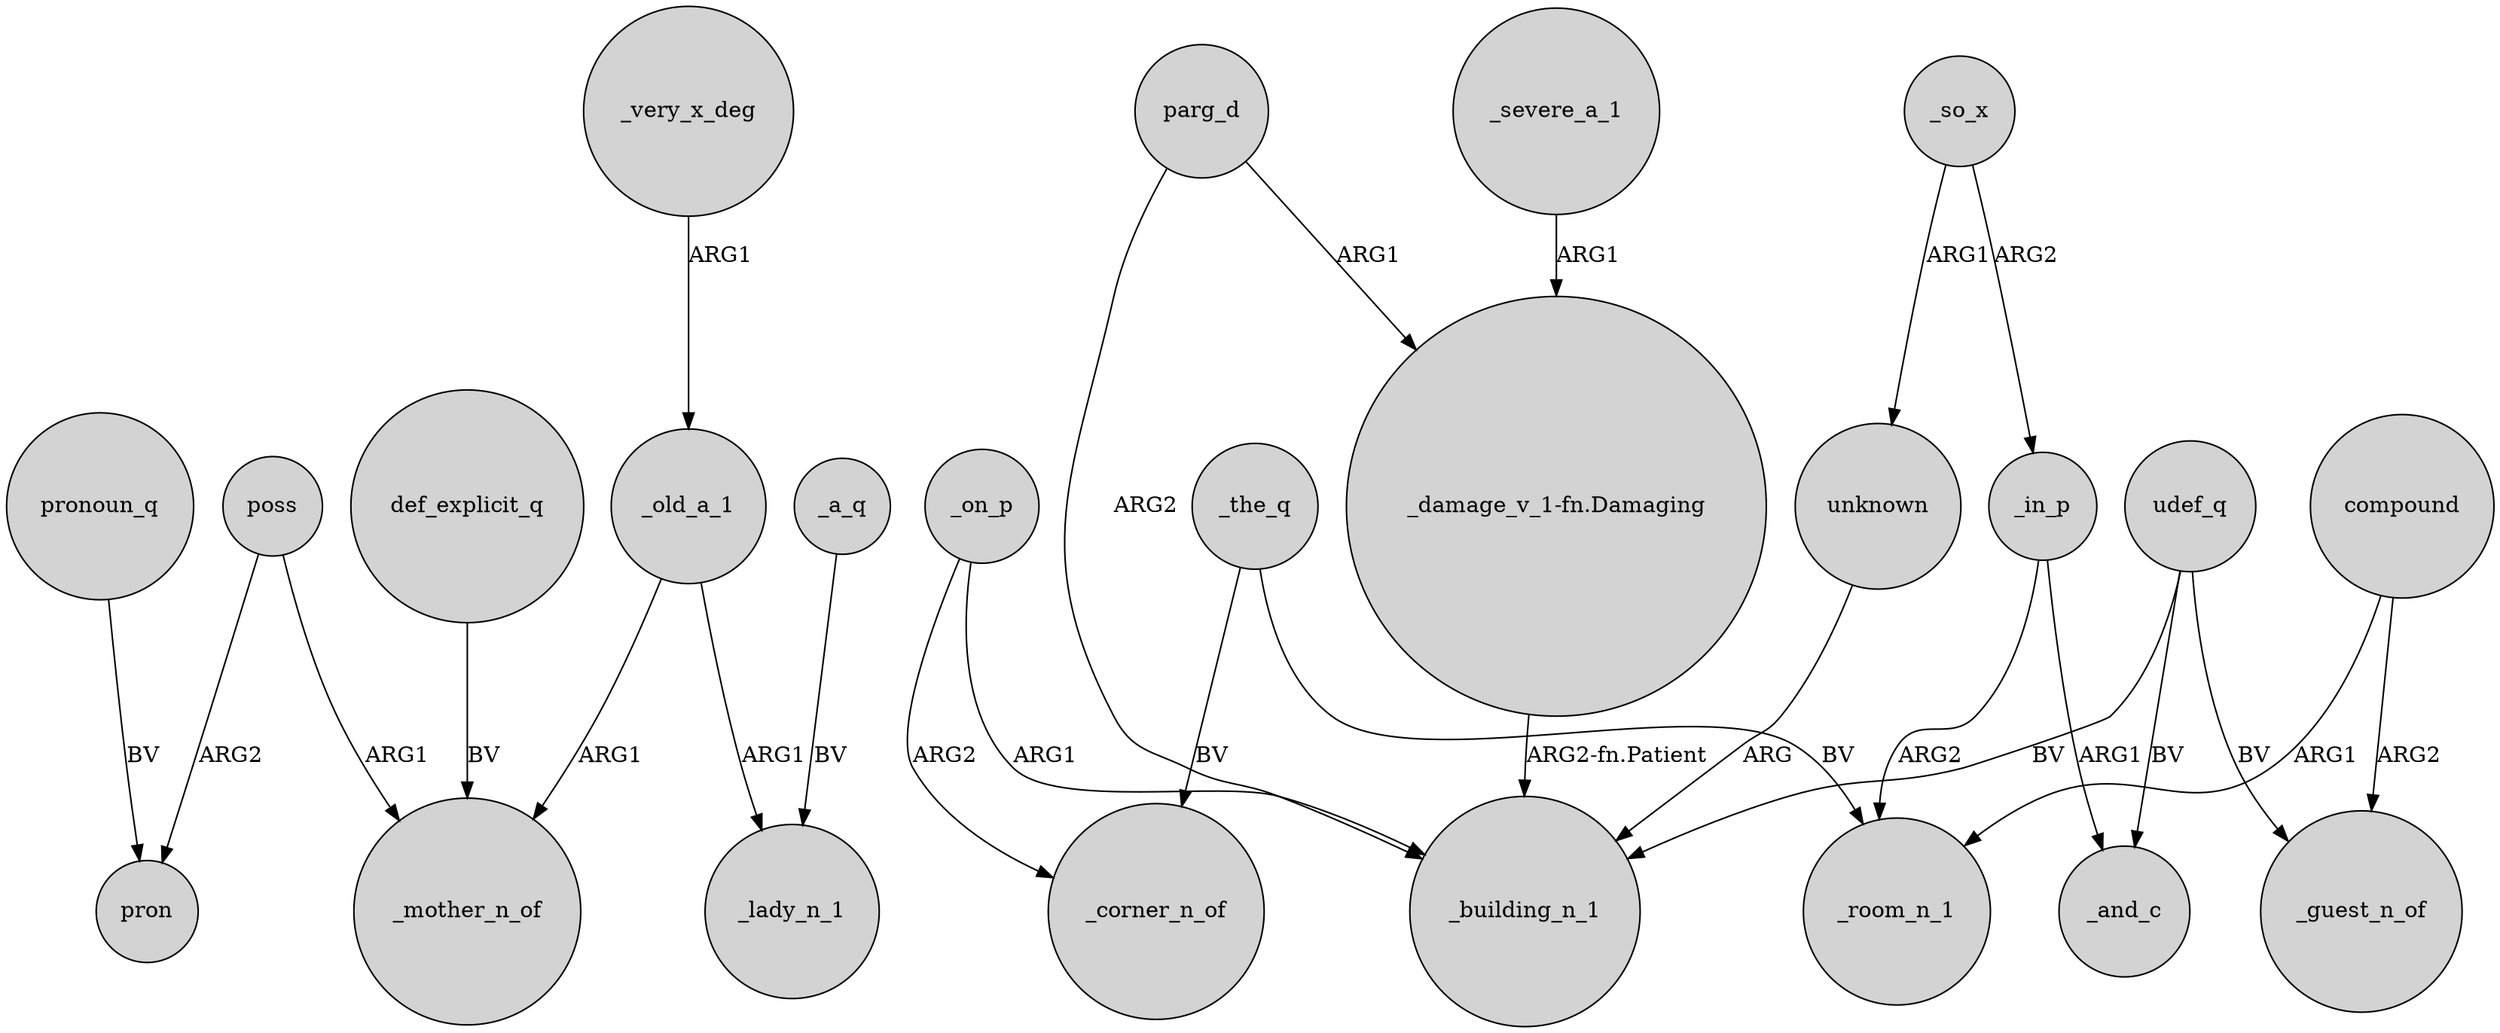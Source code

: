 digraph {
	node [shape=circle style=filled]
	poss -> pron [label=ARG2]
	udef_q -> _building_n_1 [label=BV]
	_on_p -> _building_n_1 [label=ARG1]
	_severe_a_1 -> "_damage_v_1-fn.Damaging" [label=ARG1]
	compound -> _guest_n_of [label=ARG2]
	_old_a_1 -> _lady_n_1 [label=ARG1]
	parg_d -> _building_n_1 [label=ARG2]
	def_explicit_q -> _mother_n_of [label=BV]
	_so_x -> unknown [label=ARG1]
	udef_q -> _guest_n_of [label=BV]
	_so_x -> _in_p [label=ARG2]
	"_damage_v_1-fn.Damaging" -> _building_n_1 [label="ARG2-fn.Patient"]
	_very_x_deg -> _old_a_1 [label=ARG1]
	_a_q -> _lady_n_1 [label=BV]
	parg_d -> "_damage_v_1-fn.Damaging" [label=ARG1]
	unknown -> _building_n_1 [label=ARG]
	pronoun_q -> pron [label=BV]
	_on_p -> _corner_n_of [label=ARG2]
	_old_a_1 -> _mother_n_of [label=ARG1]
	_in_p -> _and_c [label=ARG1]
	poss -> _mother_n_of [label=ARG1]
	compound -> _room_n_1 [label=ARG1]
	_in_p -> _room_n_1 [label=ARG2]
	_the_q -> _room_n_1 [label=BV]
	_the_q -> _corner_n_of [label=BV]
	udef_q -> _and_c [label=BV]
}
